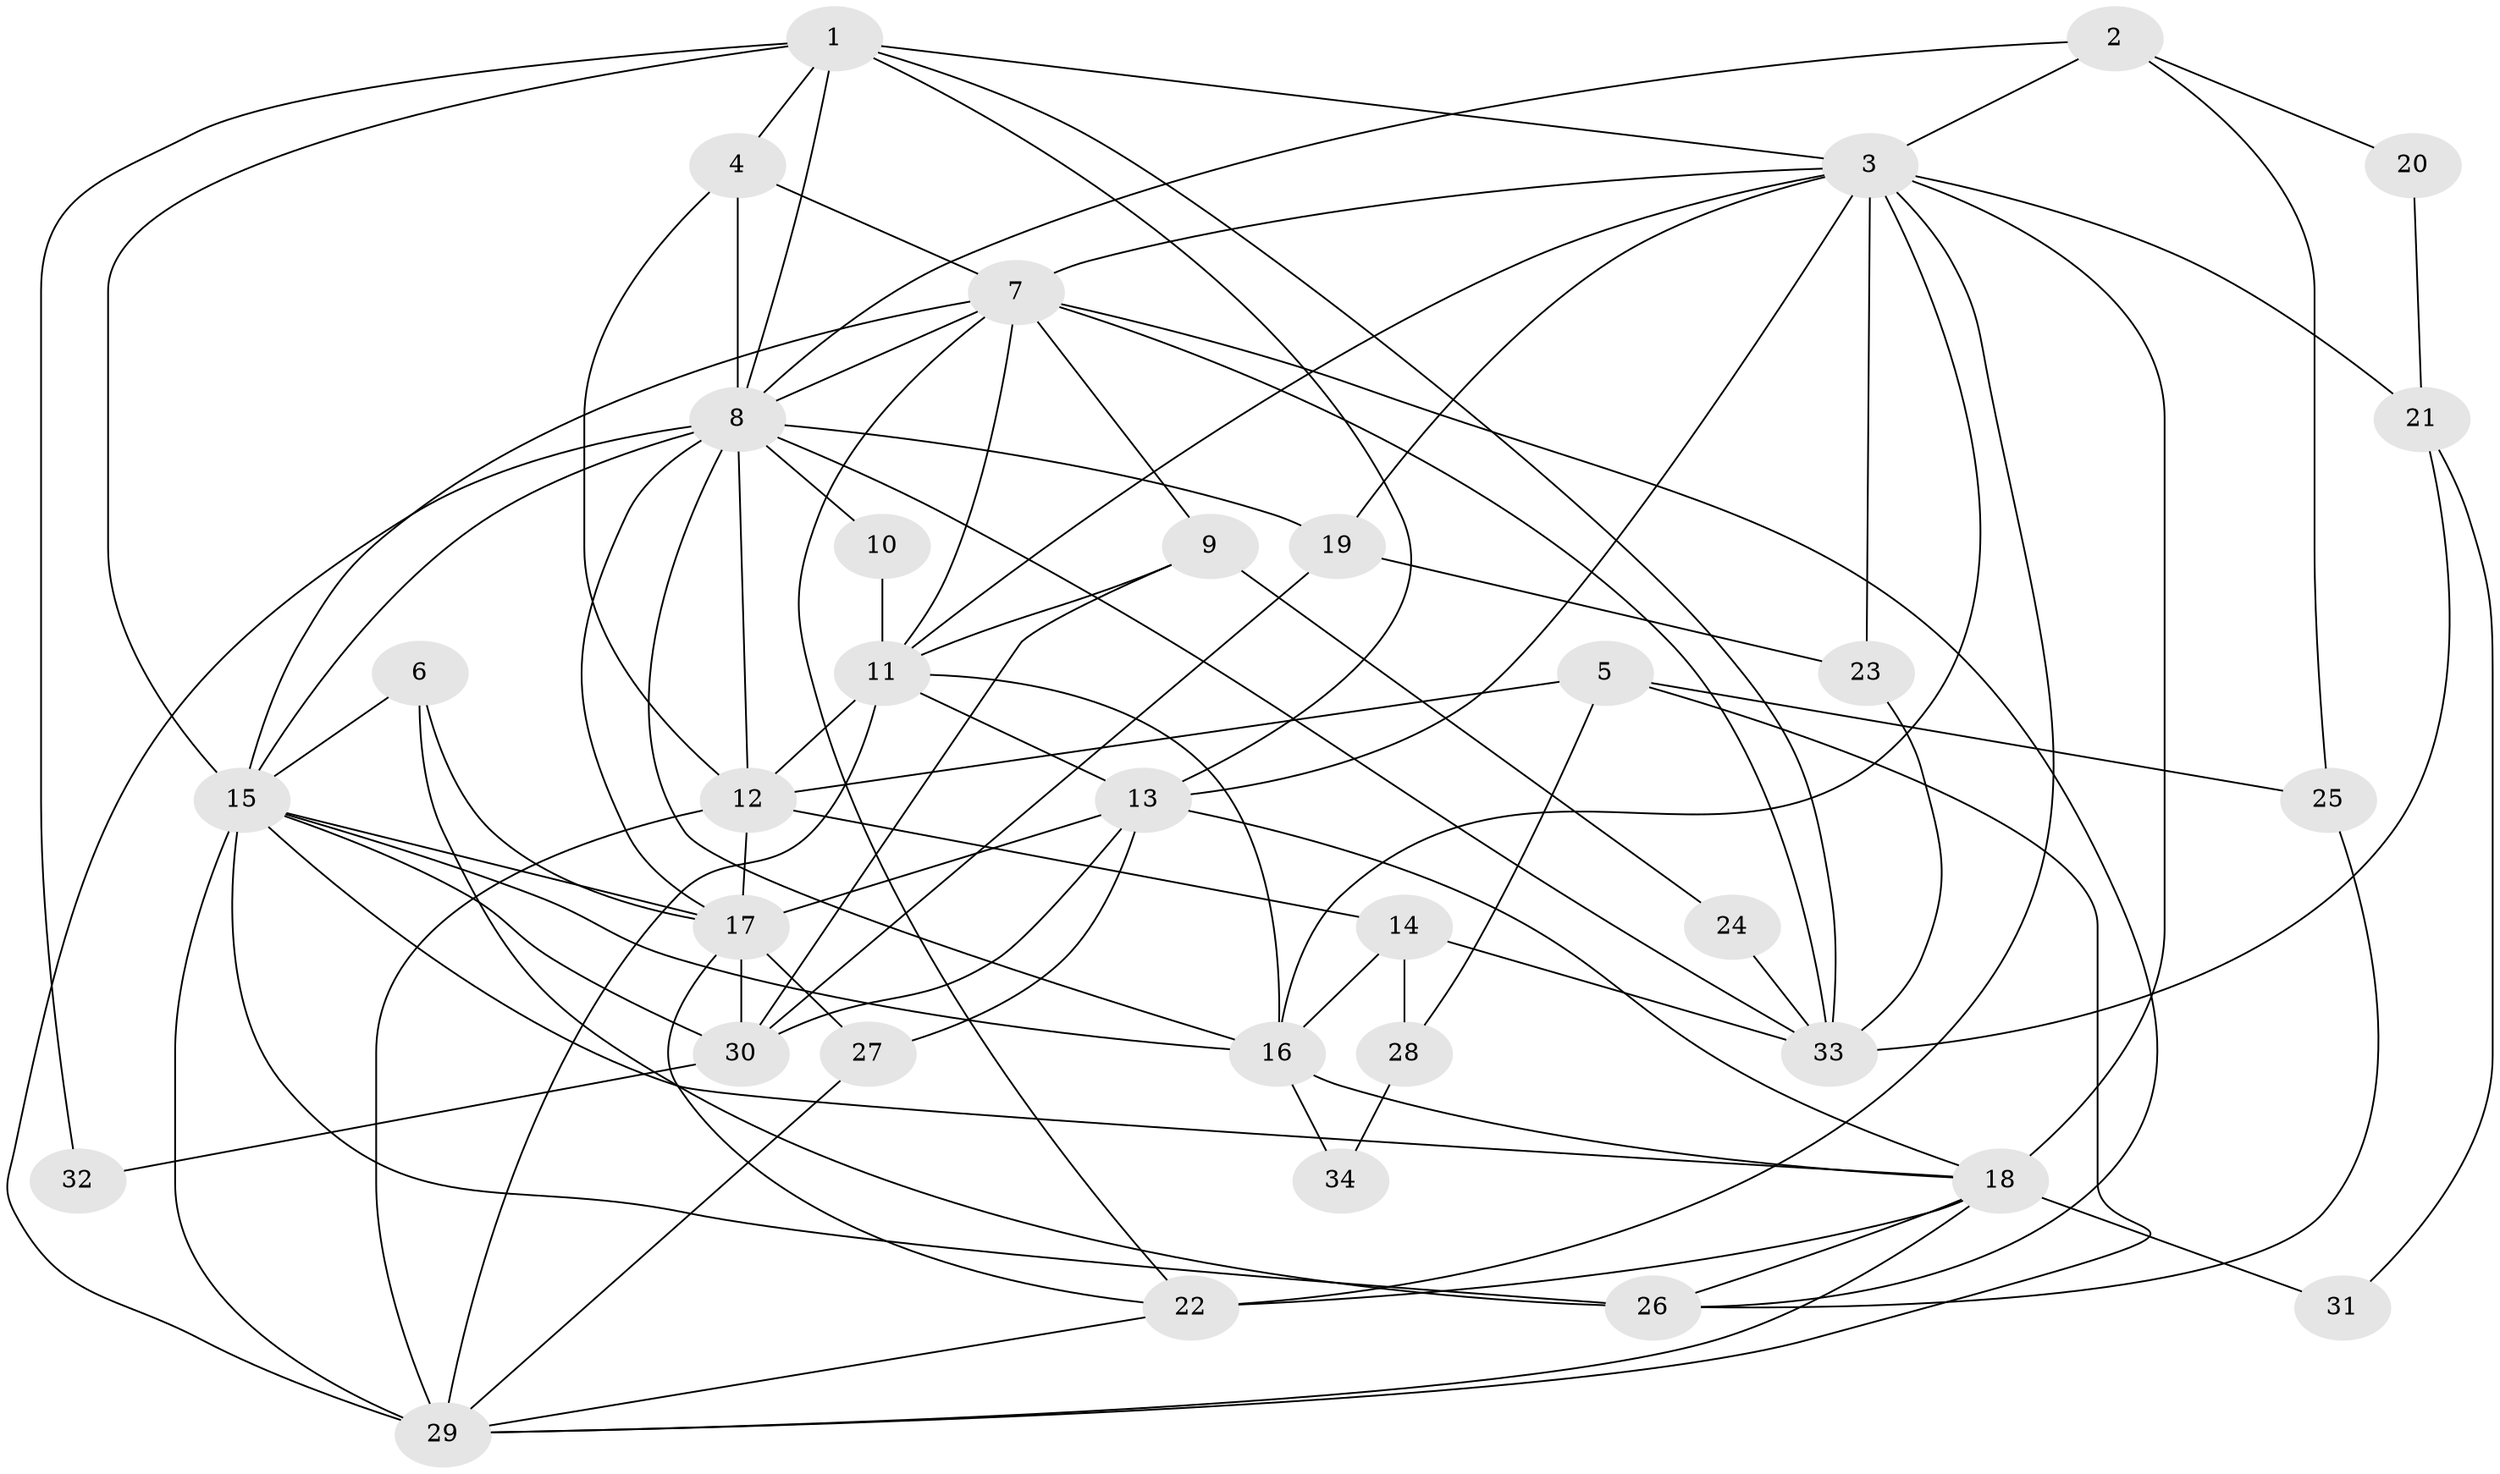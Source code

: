 // original degree distribution, {5: 0.25, 4: 0.25, 2: 0.11764705882352941, 3: 0.27941176470588236, 6: 0.058823529411764705, 7: 0.029411764705882353, 8: 0.014705882352941176}
// Generated by graph-tools (version 1.1) at 2025/36/03/09/25 02:36:11]
// undirected, 34 vertices, 90 edges
graph export_dot {
graph [start="1"]
  node [color=gray90,style=filled];
  1;
  2;
  3;
  4;
  5;
  6;
  7;
  8;
  9;
  10;
  11;
  12;
  13;
  14;
  15;
  16;
  17;
  18;
  19;
  20;
  21;
  22;
  23;
  24;
  25;
  26;
  27;
  28;
  29;
  30;
  31;
  32;
  33;
  34;
  1 -- 3 [weight=1.0];
  1 -- 4 [weight=1.0];
  1 -- 8 [weight=1.0];
  1 -- 13 [weight=1.0];
  1 -- 15 [weight=1.0];
  1 -- 32 [weight=1.0];
  1 -- 33 [weight=1.0];
  2 -- 3 [weight=1.0];
  2 -- 8 [weight=1.0];
  2 -- 20 [weight=1.0];
  2 -- 25 [weight=1.0];
  3 -- 7 [weight=1.0];
  3 -- 11 [weight=1.0];
  3 -- 13 [weight=1.0];
  3 -- 16 [weight=1.0];
  3 -- 18 [weight=1.0];
  3 -- 19 [weight=1.0];
  3 -- 21 [weight=1.0];
  3 -- 22 [weight=2.0];
  3 -- 23 [weight=1.0];
  4 -- 7 [weight=1.0];
  4 -- 8 [weight=1.0];
  4 -- 12 [weight=1.0];
  5 -- 12 [weight=1.0];
  5 -- 25 [weight=1.0];
  5 -- 28 [weight=1.0];
  5 -- 29 [weight=1.0];
  6 -- 15 [weight=1.0];
  6 -- 17 [weight=1.0];
  6 -- 26 [weight=1.0];
  7 -- 8 [weight=2.0];
  7 -- 9 [weight=2.0];
  7 -- 11 [weight=2.0];
  7 -- 15 [weight=1.0];
  7 -- 22 [weight=1.0];
  7 -- 26 [weight=1.0];
  7 -- 33 [weight=1.0];
  8 -- 10 [weight=2.0];
  8 -- 12 [weight=1.0];
  8 -- 15 [weight=1.0];
  8 -- 16 [weight=1.0];
  8 -- 17 [weight=1.0];
  8 -- 19 [weight=1.0];
  8 -- 29 [weight=1.0];
  8 -- 33 [weight=1.0];
  9 -- 11 [weight=1.0];
  9 -- 24 [weight=1.0];
  9 -- 30 [weight=2.0];
  10 -- 11 [weight=1.0];
  11 -- 12 [weight=1.0];
  11 -- 13 [weight=1.0];
  11 -- 16 [weight=1.0];
  11 -- 29 [weight=1.0];
  12 -- 14 [weight=1.0];
  12 -- 17 [weight=1.0];
  12 -- 29 [weight=2.0];
  13 -- 17 [weight=1.0];
  13 -- 18 [weight=1.0];
  13 -- 27 [weight=1.0];
  13 -- 30 [weight=1.0];
  14 -- 16 [weight=1.0];
  14 -- 28 [weight=1.0];
  14 -- 33 [weight=1.0];
  15 -- 16 [weight=1.0];
  15 -- 17 [weight=1.0];
  15 -- 18 [weight=1.0];
  15 -- 26 [weight=2.0];
  15 -- 29 [weight=1.0];
  15 -- 30 [weight=1.0];
  16 -- 18 [weight=1.0];
  16 -- 34 [weight=1.0];
  17 -- 22 [weight=1.0];
  17 -- 27 [weight=1.0];
  17 -- 30 [weight=2.0];
  18 -- 22 [weight=1.0];
  18 -- 26 [weight=1.0];
  18 -- 29 [weight=1.0];
  18 -- 31 [weight=1.0];
  19 -- 23 [weight=1.0];
  19 -- 30 [weight=1.0];
  20 -- 21 [weight=1.0];
  21 -- 31 [weight=1.0];
  21 -- 33 [weight=1.0];
  22 -- 29 [weight=1.0];
  23 -- 33 [weight=1.0];
  24 -- 33 [weight=1.0];
  25 -- 26 [weight=1.0];
  27 -- 29 [weight=1.0];
  28 -- 34 [weight=1.0];
  30 -- 32 [weight=1.0];
}
